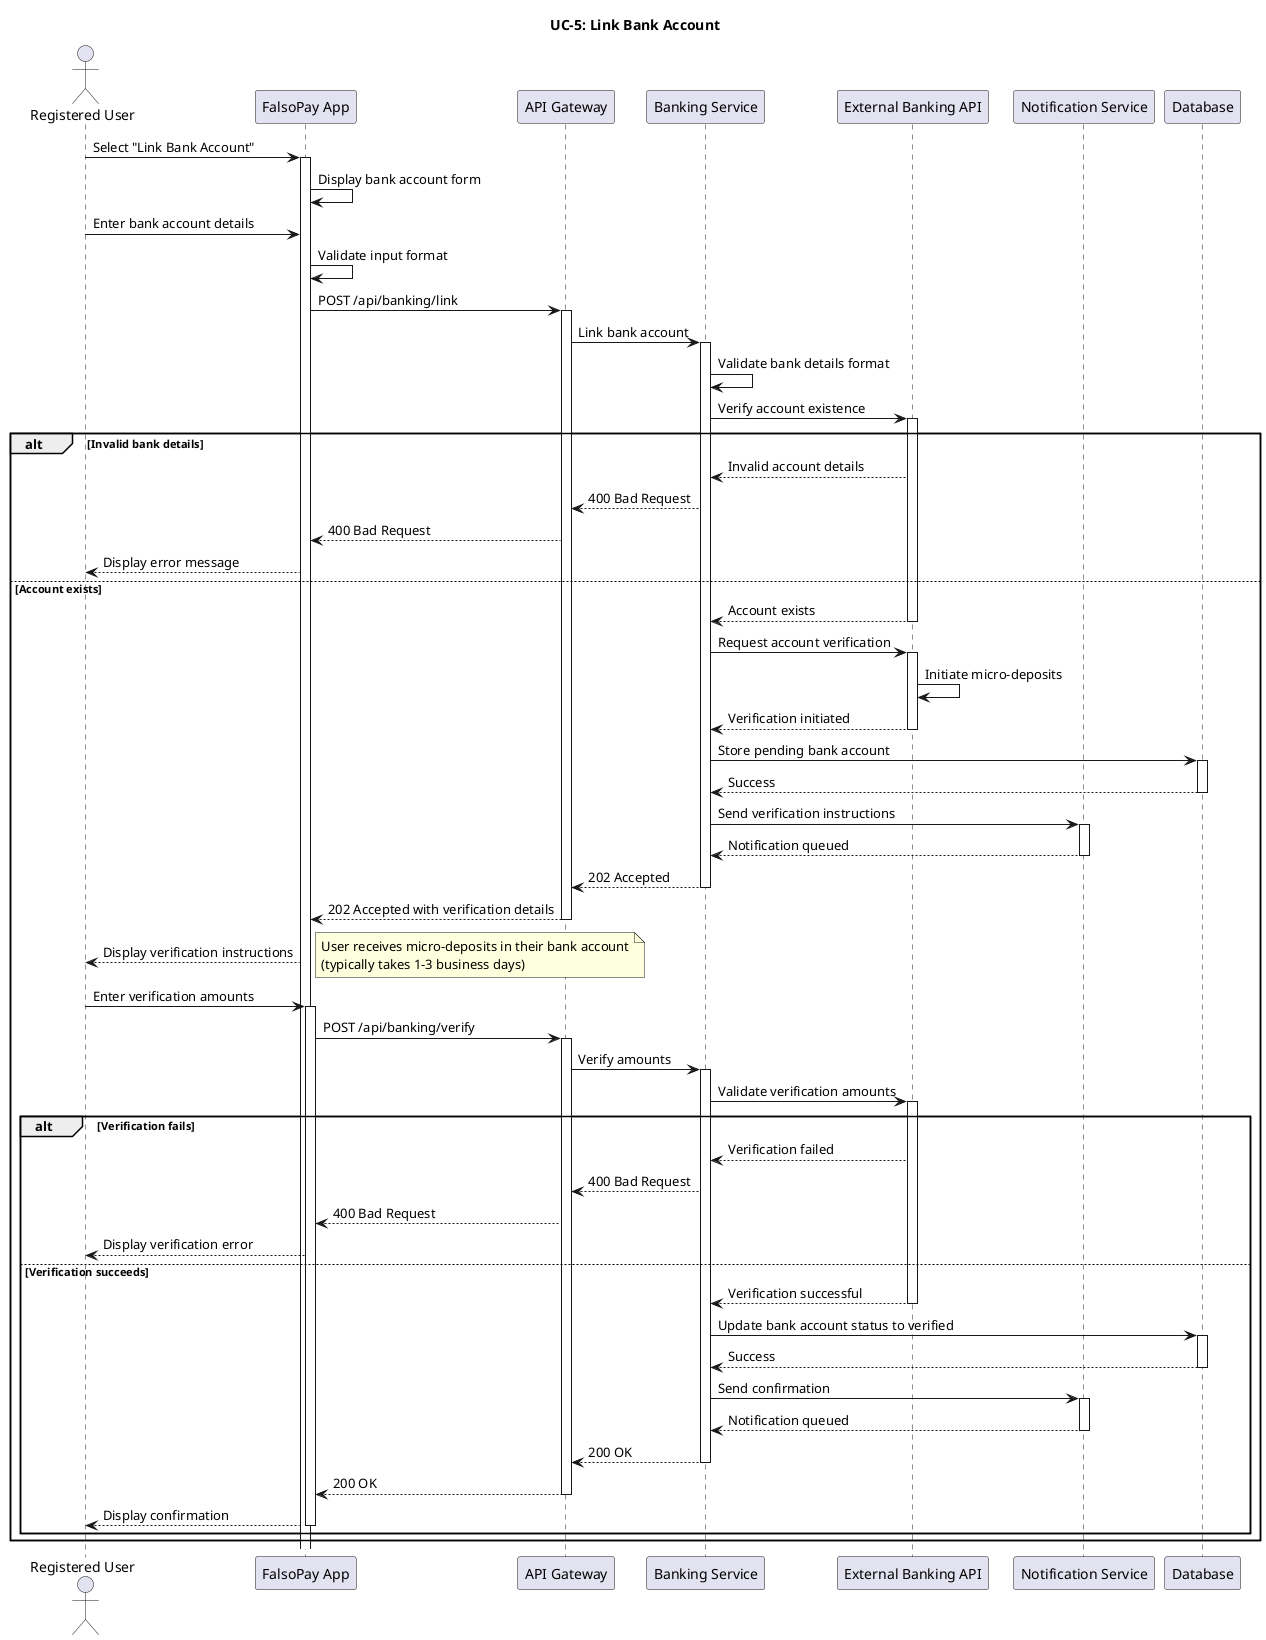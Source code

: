 @startuml UC5-LinkBankAccount

actor "Registered User" as User
participant "FalsoPay App" as App
participant "API Gateway" as Gateway
participant "Banking Service" as BankService
participant "External Banking API" as ExtBank
participant "Notification Service" as NotifService
participant "Database" as DB

title UC-5: Link Bank Account

User -> App: Select "Link Bank Account"
activate App

App -> App: Display bank account form
User -> App: Enter bank account details
App -> App: Validate input format

App -> Gateway: POST /api/banking/link
activate Gateway

Gateway -> BankService: Link bank account
activate BankService

BankService -> BankService: Validate bank details format
BankService -> ExtBank: Verify account existence
activate ExtBank

alt Invalid bank details
    ExtBank --> BankService: Invalid account details
    BankService --> Gateway: 400 Bad Request
    Gateway --> App: 400 Bad Request
    App --> User: Display error message
else Account exists
    ExtBank --> BankService: Account exists
    deactivate ExtBank
    
    BankService -> ExtBank: Request account verification
    activate ExtBank
    ExtBank -> ExtBank: Initiate micro-deposits
    ExtBank --> BankService: Verification initiated
    deactivate ExtBank
    
    BankService -> DB: Store pending bank account
    activate DB
    DB --> BankService: Success
    deactivate DB
    
    BankService -> NotifService: Send verification instructions
    activate NotifService
    NotifService --> BankService: Notification queued
    deactivate NotifService
    
    BankService --> Gateway: 202 Accepted
    deactivate BankService
    
    Gateway --> App: 202 Accepted with verification details
    deactivate Gateway
    
    App --> User: Display verification instructions
    
    note right
        User receives micro-deposits in their bank account
        (typically takes 1-3 business days)
    end note
    
    User -> App: Enter verification amounts
    activate App
    
    App -> Gateway: POST /api/banking/verify
    activate Gateway
    
    Gateway -> BankService: Verify amounts
    activate BankService
    
    BankService -> ExtBank: Validate verification amounts
    activate ExtBank
    
    alt Verification fails
        ExtBank --> BankService: Verification failed
        BankService --> Gateway: 400 Bad Request
        Gateway --> App: 400 Bad Request
        App --> User: Display verification error
    else Verification succeeds
        ExtBank --> BankService: Verification successful
        deactivate ExtBank
        
        BankService -> DB: Update bank account status to verified
        activate DB
        DB --> BankService: Success
        deactivate DB
        
        BankService -> NotifService: Send confirmation
        activate NotifService
        NotifService --> BankService: Notification queued
        deactivate NotifService
        
        BankService --> Gateway: 200 OK
        deactivate BankService
        
        Gateway --> App: 200 OK
        deactivate Gateway
        
        App --> User: Display confirmation
        deactivate App
    end
end

@enduml 